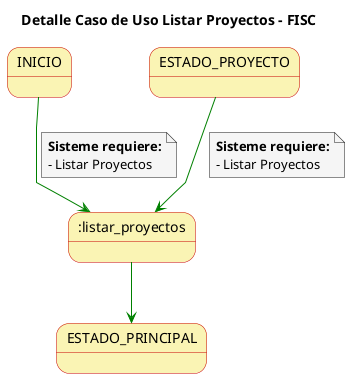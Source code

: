 @startuml

skinparam state {
  BackgroundColor #faf4b4
  BorderColor #c90000
}

skinparam note {
  BackgroundColor #f5f5f5
}

skinparam linetype polyline

title Detalle Caso de Uso Listar Proyectos - FISC


INICIO-[#green]-> :listar_proyectos
note on link
  **Sisteme requiere:**
  - Listar Proyectos
end note
ESTADO_PROYECTO-[#green]-> :listar_proyectos
note on link
  **Sisteme requiere:**
  - Listar Proyectos
end note

:listar_proyectos-[#green]-> ESTADO_PRINCIPAL

@enduml
